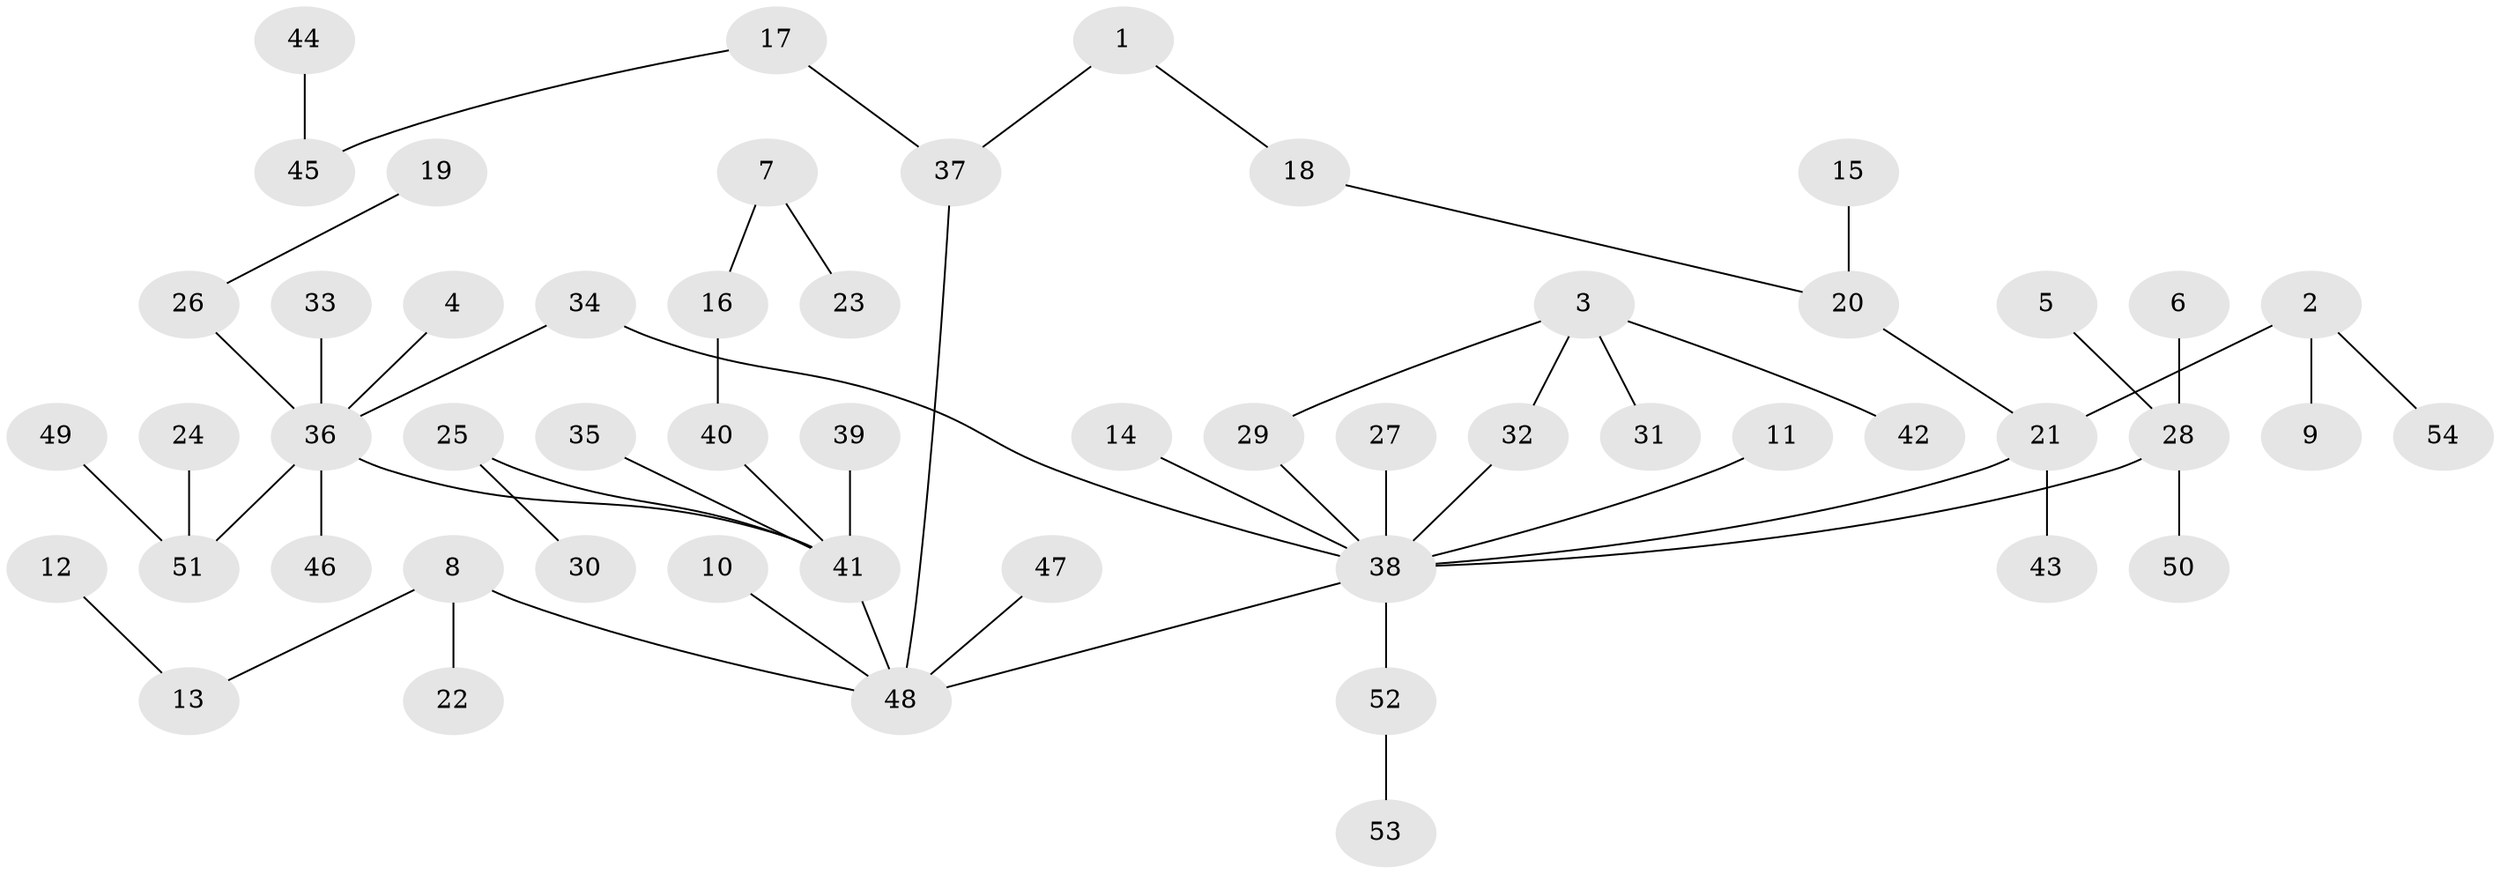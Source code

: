 // original degree distribution, {7: 0.028037383177570093, 6: 0.018691588785046728, 5: 0.028037383177570093, 2: 0.27102803738317754, 4: 0.056074766355140186, 3: 0.12149532710280374, 1: 0.4766355140186916}
// Generated by graph-tools (version 1.1) at 2025/25/03/09/25 03:25:34]
// undirected, 54 vertices, 56 edges
graph export_dot {
graph [start="1"]
  node [color=gray90,style=filled];
  1;
  2;
  3;
  4;
  5;
  6;
  7;
  8;
  9;
  10;
  11;
  12;
  13;
  14;
  15;
  16;
  17;
  18;
  19;
  20;
  21;
  22;
  23;
  24;
  25;
  26;
  27;
  28;
  29;
  30;
  31;
  32;
  33;
  34;
  35;
  36;
  37;
  38;
  39;
  40;
  41;
  42;
  43;
  44;
  45;
  46;
  47;
  48;
  49;
  50;
  51;
  52;
  53;
  54;
  1 -- 18 [weight=1.0];
  1 -- 37 [weight=1.0];
  2 -- 9 [weight=1.0];
  2 -- 21 [weight=1.0];
  2 -- 54 [weight=1.0];
  3 -- 29 [weight=1.0];
  3 -- 31 [weight=1.0];
  3 -- 32 [weight=1.0];
  3 -- 42 [weight=1.0];
  4 -- 36 [weight=1.0];
  5 -- 28 [weight=1.0];
  6 -- 28 [weight=1.0];
  7 -- 16 [weight=1.0];
  7 -- 23 [weight=1.0];
  8 -- 13 [weight=1.0];
  8 -- 22 [weight=1.0];
  8 -- 48 [weight=1.0];
  10 -- 48 [weight=1.0];
  11 -- 38 [weight=1.0];
  12 -- 13 [weight=1.0];
  14 -- 38 [weight=1.0];
  15 -- 20 [weight=1.0];
  16 -- 40 [weight=1.0];
  17 -- 37 [weight=1.0];
  17 -- 45 [weight=1.0];
  18 -- 20 [weight=1.0];
  19 -- 26 [weight=1.0];
  20 -- 21 [weight=1.0];
  21 -- 38 [weight=1.0];
  21 -- 43 [weight=1.0];
  24 -- 51 [weight=1.0];
  25 -- 30 [weight=1.0];
  25 -- 41 [weight=1.0];
  26 -- 36 [weight=1.0];
  27 -- 38 [weight=1.0];
  28 -- 38 [weight=1.0];
  28 -- 50 [weight=1.0];
  29 -- 38 [weight=1.0];
  32 -- 38 [weight=1.0];
  33 -- 36 [weight=1.0];
  34 -- 36 [weight=2.0];
  34 -- 38 [weight=1.0];
  35 -- 41 [weight=1.0];
  36 -- 41 [weight=1.0];
  36 -- 46 [weight=1.0];
  36 -- 51 [weight=1.0];
  37 -- 48 [weight=1.0];
  38 -- 48 [weight=1.0];
  38 -- 52 [weight=1.0];
  39 -- 41 [weight=1.0];
  40 -- 41 [weight=1.0];
  41 -- 48 [weight=1.0];
  44 -- 45 [weight=1.0];
  47 -- 48 [weight=1.0];
  49 -- 51 [weight=1.0];
  52 -- 53 [weight=1.0];
}
